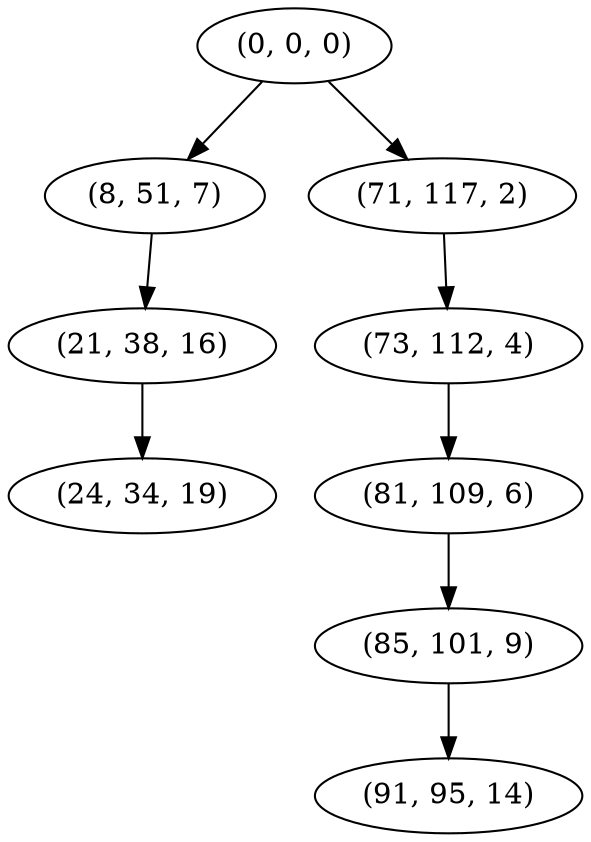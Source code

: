 digraph tree {
    "(0, 0, 0)";
    "(8, 51, 7)";
    "(21, 38, 16)";
    "(24, 34, 19)";
    "(71, 117, 2)";
    "(73, 112, 4)";
    "(81, 109, 6)";
    "(85, 101, 9)";
    "(91, 95, 14)";
    "(0, 0, 0)" -> "(8, 51, 7)";
    "(0, 0, 0)" -> "(71, 117, 2)";
    "(8, 51, 7)" -> "(21, 38, 16)";
    "(21, 38, 16)" -> "(24, 34, 19)";
    "(71, 117, 2)" -> "(73, 112, 4)";
    "(73, 112, 4)" -> "(81, 109, 6)";
    "(81, 109, 6)" -> "(85, 101, 9)";
    "(85, 101, 9)" -> "(91, 95, 14)";
}
